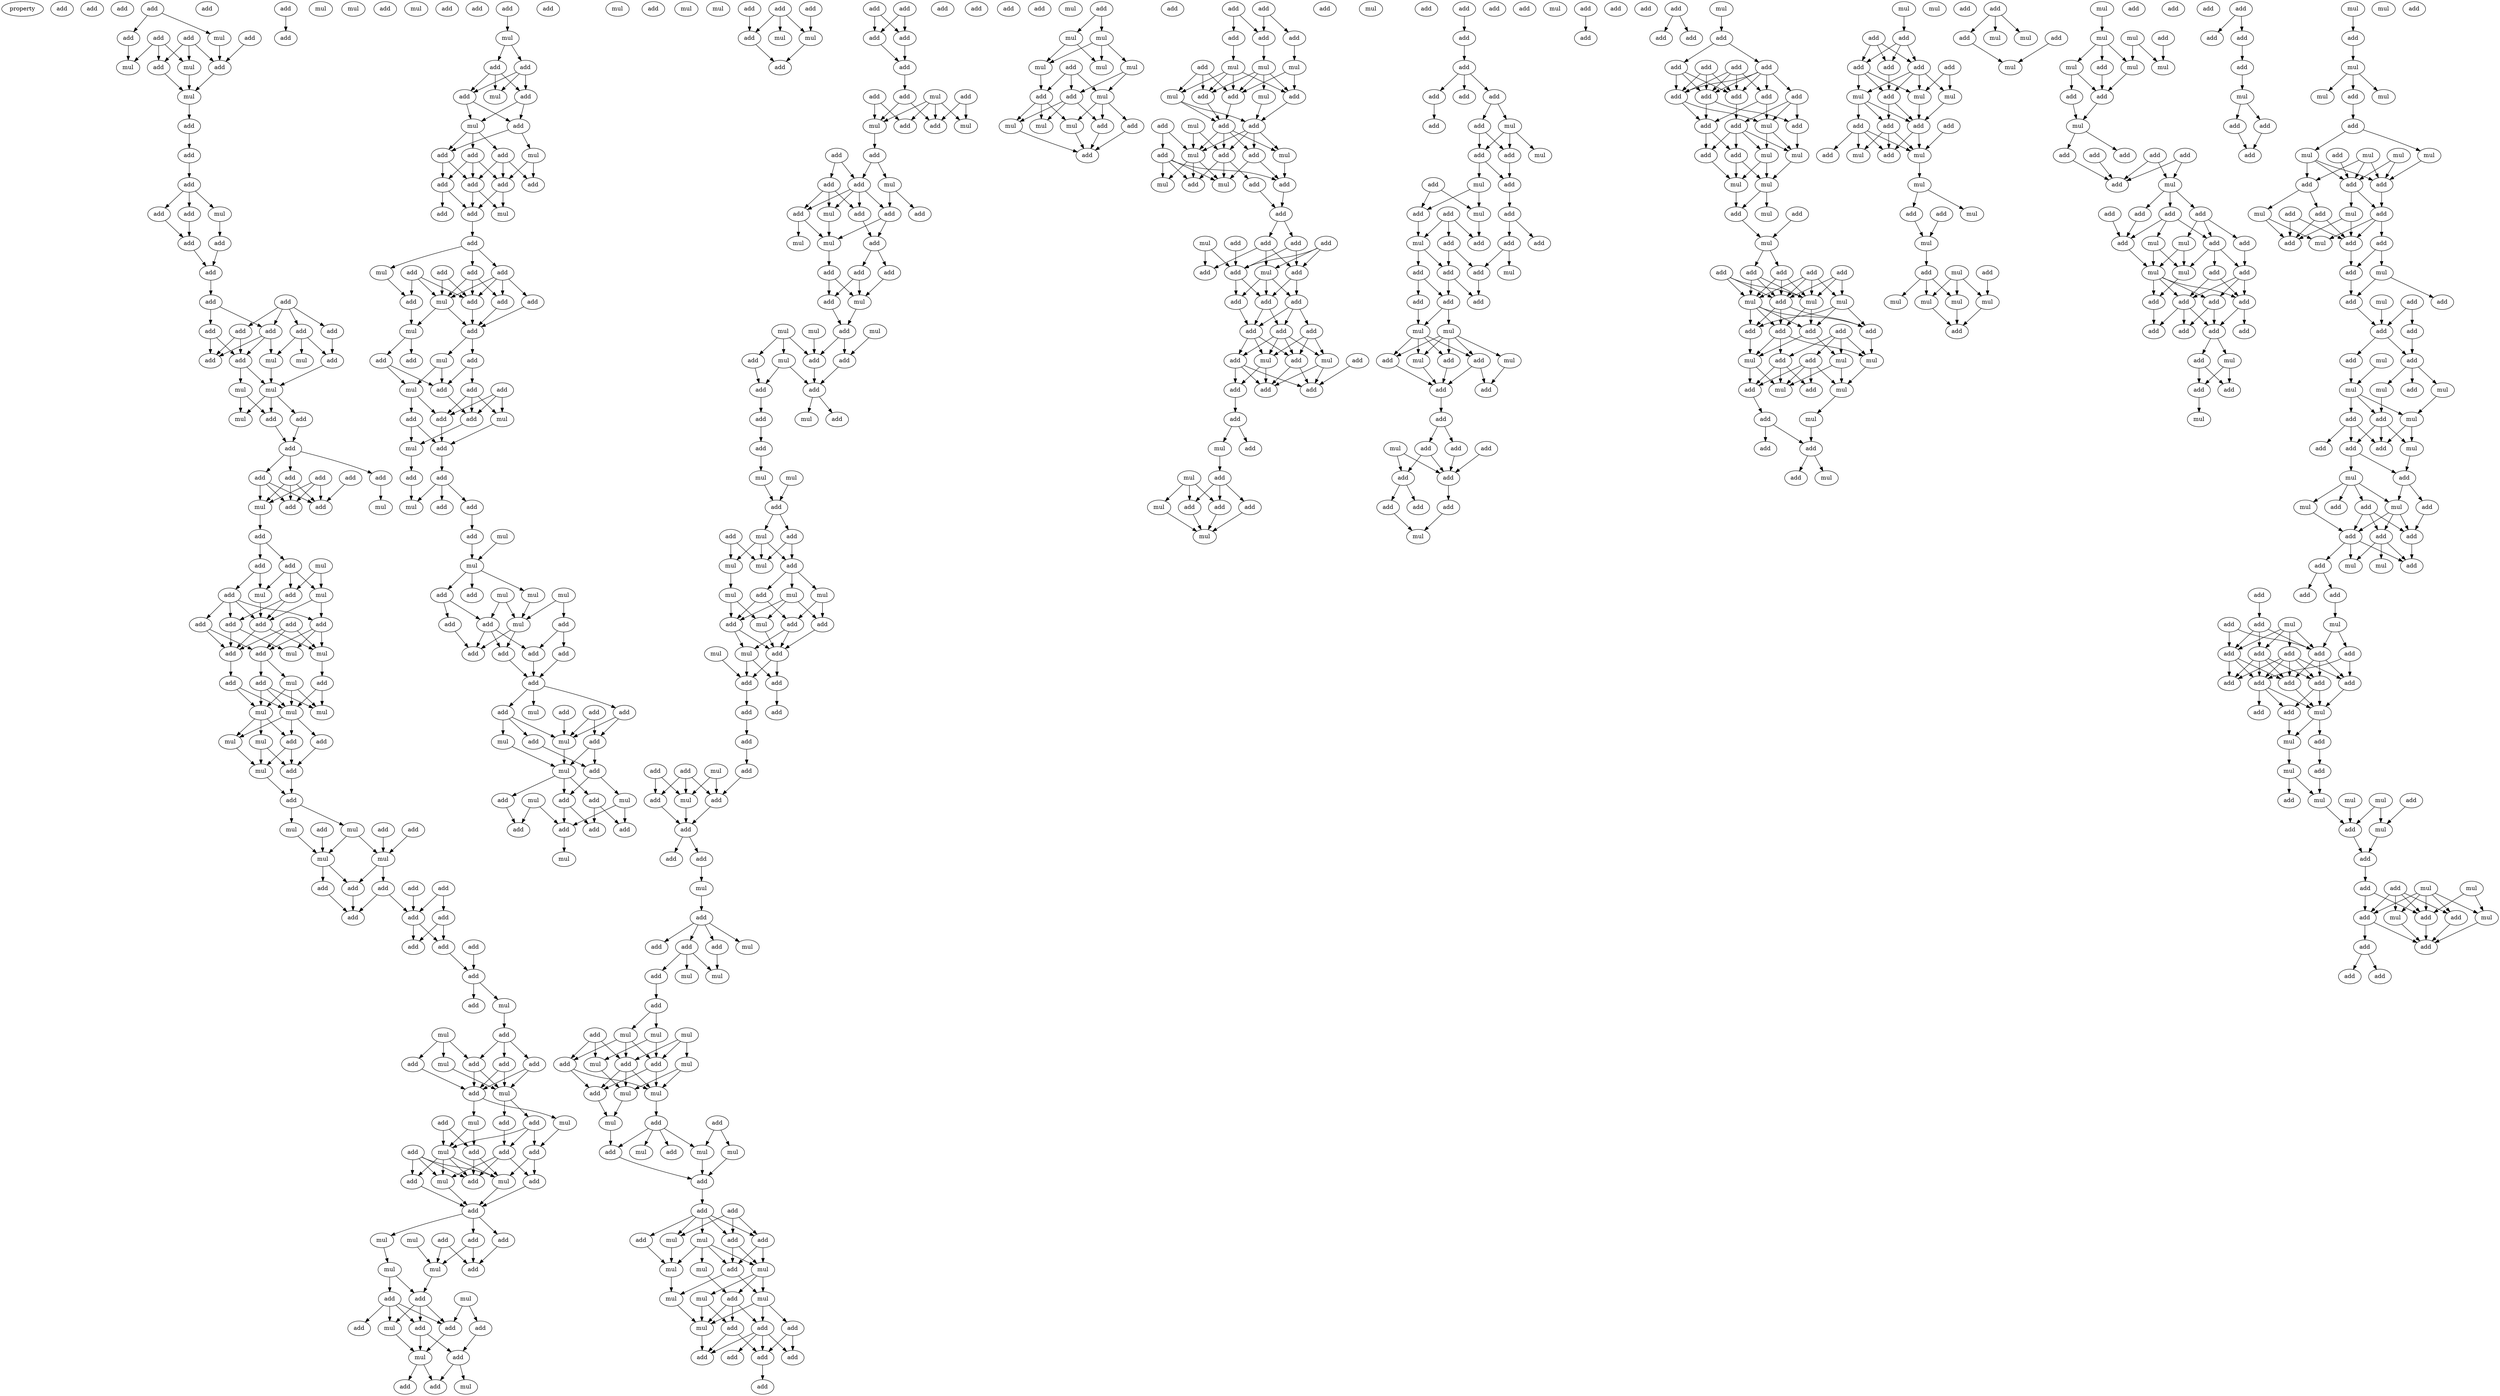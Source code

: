 digraph {
    node [fontcolor=black]
    property [mul=2,lf=1.1]
    0 [ label = add ];
    1 [ label = add ];
    2 [ label = add ];
    3 [ label = add ];
    4 [ label = add ];
    5 [ label = add ];
    6 [ label = mul ];
    7 [ label = add ];
    8 [ label = add ];
    9 [ label = add ];
    10 [ label = add ];
    11 [ label = add ];
    12 [ label = mul ];
    13 [ label = mul ];
    14 [ label = mul ];
    15 [ label = add ];
    16 [ label = add ];
    17 [ label = add ];
    18 [ label = add ];
    19 [ label = add ];
    20 [ label = add ];
    21 [ label = mul ];
    22 [ label = mul ];
    23 [ label = add ];
    24 [ label = add ];
    25 [ label = add ];
    26 [ label = add ];
    27 [ label = add ];
    28 [ label = add ];
    29 [ label = add ];
    30 [ label = add ];
    31 [ label = add ];
    32 [ label = add ];
    33 [ label = add ];
    34 [ label = mul ];
    35 [ label = add ];
    36 [ label = add ];
    37 [ label = add ];
    38 [ label = mul ];
    39 [ label = mul ];
    40 [ label = mul ];
    41 [ label = mul ];
    42 [ label = add ];
    43 [ label = add ];
    44 [ label = mul ];
    45 [ label = add ];
    46 [ label = add ];
    47 [ label = add ];
    48 [ label = add ];
    49 [ label = add ];
    50 [ label = add ];
    51 [ label = add ];
    52 [ label = mul ];
    53 [ label = add ];
    54 [ label = mul ];
    55 [ label = add ];
    56 [ label = add ];
    57 [ label = add ];
    58 [ label = mul ];
    59 [ label = add ];
    60 [ label = mul ];
    61 [ label = add ];
    62 [ label = add ];
    63 [ label = mul ];
    64 [ label = add ];
    65 [ label = add ];
    66 [ label = add ];
    67 [ label = add ];
    68 [ label = add ];
    69 [ label = add ];
    70 [ label = add ];
    71 [ label = mul ];
    72 [ label = mul ];
    73 [ label = add ];
    74 [ label = mul ];
    75 [ label = add ];
    76 [ label = add ];
    77 [ label = mul ];
    78 [ label = mul ];
    79 [ label = mul ];
    80 [ label = add ];
    81 [ label = mul ];
    82 [ label = mul ];
    83 [ label = add ];
    84 [ label = mul ];
    85 [ label = add ];
    86 [ label = mul ];
    87 [ label = add ];
    88 [ label = add ];
    89 [ label = add ];
    90 [ label = add ];
    91 [ label = mul ];
    92 [ label = mul ];
    93 [ label = mul ];
    94 [ label = mul ];
    95 [ label = add ];
    96 [ label = add ];
    97 [ label = add ];
    98 [ label = add ];
    99 [ label = add ];
    100 [ label = add ];
    101 [ label = add ];
    102 [ label = add ];
    103 [ label = add ];
    104 [ label = add ];
    105 [ label = add ];
    106 [ label = add ];
    107 [ label = add ];
    108 [ label = mul ];
    109 [ label = add ];
    110 [ label = add ];
    111 [ label = add ];
    112 [ label = mul ];
    113 [ label = add ];
    114 [ label = add ];
    115 [ label = add ];
    116 [ label = add ];
    117 [ label = mul ];
    118 [ label = mul ];
    119 [ label = add ];
    120 [ label = add ];
    121 [ label = mul ];
    122 [ label = add ];
    123 [ label = mul ];
    124 [ label = add ];
    125 [ label = add ];
    126 [ label = mul ];
    127 [ label = add ];
    128 [ label = add ];
    129 [ label = add ];
    130 [ label = mul ];
    131 [ label = add ];
    132 [ label = mul ];
    133 [ label = add ];
    134 [ label = add ];
    135 [ label = add ];
    136 [ label = add ];
    137 [ label = mul ];
    138 [ label = add ];
    139 [ label = add ];
    140 [ label = mul ];
    141 [ label = mul ];
    142 [ label = mul ];
    143 [ label = add ];
    144 [ label = mul ];
    145 [ label = add ];
    146 [ label = add ];
    147 [ label = add ];
    148 [ label = add ];
    149 [ label = add ];
    150 [ label = mul ];
    151 [ label = add ];
    152 [ label = mul ];
    153 [ label = add ];
    154 [ label = mul ];
    155 [ label = add ];
    156 [ label = add ];
    157 [ label = add ];
    158 [ label = mul ];
    159 [ label = add ];
    160 [ label = add ];
    161 [ label = mul ];
    162 [ label = add ];
    163 [ label = add ];
    164 [ label = add ];
    165 [ label = mul ];
    166 [ label = mul ];
    167 [ label = add ];
    168 [ label = add ];
    169 [ label = mul ];
    170 [ label = add ];
    171 [ label = add ];
    172 [ label = add ];
    173 [ label = add ];
    174 [ label = add ];
    175 [ label = add ];
    176 [ label = add ];
    177 [ label = add ];
    178 [ label = mul ];
    179 [ label = add ];
    180 [ label = add ];
    181 [ label = add ];
    182 [ label = add ];
    183 [ label = add ];
    184 [ label = mul ];
    185 [ label = add ];
    186 [ label = add ];
    187 [ label = add ];
    188 [ label = add ];
    189 [ label = mul ];
    190 [ label = mul ];
    191 [ label = add ];
    192 [ label = mul ];
    193 [ label = add ];
    194 [ label = add ];
    195 [ label = add ];
    196 [ label = add ];
    197 [ label = mul ];
    198 [ label = add ];
    199 [ label = add ];
    200 [ label = add ];
    201 [ label = add ];
    202 [ label = mul ];
    203 [ label = add ];
    204 [ label = add ];
    205 [ label = mul ];
    206 [ label = mul ];
    207 [ label = add ];
    208 [ label = add ];
    209 [ label = add ];
    210 [ label = mul ];
    211 [ label = add ];
    212 [ label = mul ];
    213 [ label = add ];
    214 [ label = mul ];
    215 [ label = add ];
    216 [ label = mul ];
    217 [ label = add ];
    218 [ label = mul ];
    219 [ label = mul ];
    220 [ label = add ];
    221 [ label = mul ];
    222 [ label = mul ];
    223 [ label = add ];
    224 [ label = add ];
    225 [ label = add ];
    226 [ label = add ];
    227 [ label = add ];
    228 [ label = add ];
    229 [ label = add ];
    230 [ label = add ];
    231 [ label = mul ];
    232 [ label = add ];
    233 [ label = add ];
    234 [ label = add ];
    235 [ label = add ];
    236 [ label = mul ];
    237 [ label = add ];
    238 [ label = add ];
    239 [ label = mul ];
    240 [ label = mul ];
    241 [ label = add ];
    242 [ label = mul ];
    243 [ label = mul ];
    244 [ label = add ];
    245 [ label = add ];
    246 [ label = add ];
    247 [ label = add ];
    248 [ label = add ];
    249 [ label = add ];
    250 [ label = add ];
    251 [ label = mul ];
    252 [ label = add ];
    253 [ label = add ];
    254 [ label = add ];
    255 [ label = mul ];
    256 [ label = add ];
    257 [ label = mul ];
    258 [ label = add ];
    259 [ label = add ];
    260 [ label = add ];
    261 [ label = add ];
    262 [ label = add ];
    263 [ label = add ];
    264 [ label = add ];
    265 [ label = mul ];
    266 [ label = add ];
    267 [ label = add ];
    268 [ label = mul ];
    269 [ label = mul ];
    270 [ label = add ];
    271 [ label = add ];
    272 [ label = add ];
    273 [ label = add ];
    274 [ label = add ];
    275 [ label = mul ];
    276 [ label = add ];
    277 [ label = add ];
    278 [ label = add ];
    279 [ label = add ];
    280 [ label = add ];
    281 [ label = mul ];
    282 [ label = add ];
    283 [ label = mul ];
    284 [ label = add ];
    285 [ label = mul ];
    286 [ label = add ];
    287 [ label = add ];
    288 [ label = add ];
    289 [ label = add ];
    290 [ label = mul ];
    291 [ label = mul ];
    292 [ label = mul ];
    293 [ label = mul ];
    294 [ label = add ];
    295 [ label = mul ];
    296 [ label = add ];
    297 [ label = add ];
    298 [ label = add ];
    299 [ label = add ];
    300 [ label = add ];
    301 [ label = mul ];
    302 [ label = add ];
    303 [ label = add ];
    304 [ label = add ];
    305 [ label = mul ];
    306 [ label = mul ];
    307 [ label = add ];
    308 [ label = add ];
    309 [ label = mul ];
    310 [ label = add ];
    311 [ label = add ];
    312 [ label = mul ];
    313 [ label = mul ];
    314 [ label = add ];
    315 [ label = mul ];
    316 [ label = mul ];
    317 [ label = mul ];
    318 [ label = add ];
    319 [ label = add ];
    320 [ label = mul ];
    321 [ label = add ];
    322 [ label = mul ];
    323 [ label = mul ];
    324 [ label = add ];
    325 [ label = add ];
    326 [ label = add ];
    327 [ label = add ];
    328 [ label = add ];
    329 [ label = add ];
    330 [ label = add ];
    331 [ label = add ];
    332 [ label = add ];
    333 [ label = add ];
    334 [ label = mul ];
    335 [ label = mul ];
    336 [ label = add ];
    337 [ label = add ];
    338 [ label = add ];
    339 [ label = add ];
    340 [ label = add ];
    341 [ label = add ];
    342 [ label = add ];
    343 [ label = mul ];
    344 [ label = add ];
    345 [ label = add ];
    346 [ label = add ];
    347 [ label = add ];
    348 [ label = mul ];
    349 [ label = mul ];
    350 [ label = add ];
    351 [ label = mul ];
    352 [ label = mul ];
    353 [ label = add ];
    354 [ label = add ];
    355 [ label = mul ];
    356 [ label = mul ];
    357 [ label = mul ];
    358 [ label = mul ];
    359 [ label = add ];
    360 [ label = add ];
    361 [ label = mul ];
    362 [ label = add ];
    363 [ label = add ];
    364 [ label = mul ];
    365 [ label = mul ];
    366 [ label = add ];
    367 [ label = add ];
    368 [ label = mul ];
    369 [ label = mul ];
    370 [ label = add ];
    371 [ label = add ];
    372 [ label = mul ];
    373 [ label = mul ];
    374 [ label = add ];
    375 [ label = add ];
    376 [ label = add ];
    377 [ label = add ];
    378 [ label = add ];
    379 [ label = mul ];
    380 [ label = add ];
    381 [ label = mul ];
    382 [ label = mul ];
    383 [ label = mul ];
    384 [ label = add ];
    385 [ label = mul ];
    386 [ label = add ];
    387 [ label = mul ];
    388 [ label = mul ];
    389 [ label = mul ];
    390 [ label = add ];
    391 [ label = add ];
    392 [ label = add ];
    393 [ label = mul ];
    394 [ label = add ];
    395 [ label = add ];
    396 [ label = add ];
    397 [ label = add ];
    398 [ label = add ];
    399 [ label = add ];
    400 [ label = mul ];
    401 [ label = mul ];
    402 [ label = add ];
    403 [ label = add ];
    404 [ label = mul ];
    405 [ label = mul ];
    406 [ label = mul ];
    407 [ label = add ];
    408 [ label = mul ];
    409 [ label = add ];
    410 [ label = mul ];
    411 [ label = add ];
    412 [ label = mul ];
    413 [ label = add ];
    414 [ label = mul ];
    415 [ label = add ];
    416 [ label = add ];
    417 [ label = add ];
    418 [ label = add ];
    419 [ label = add ];
    420 [ label = add ];
    421 [ label = mul ];
    422 [ label = add ];
    423 [ label = mul ];
    424 [ label = mul ];
    425 [ label = add ];
    426 [ label = add ];
    427 [ label = add ];
    428 [ label = mul ];
    429 [ label = mul ];
    430 [ label = add ];
    431 [ label = mul ];
    432 [ label = add ];
    433 [ label = add ];
    434 [ label = mul ];
    435 [ label = add ];
    436 [ label = add ];
    437 [ label = add ];
    438 [ label = mul ];
    439 [ label = mul ];
    440 [ label = add ];
    441 [ label = add ];
    442 [ label = mul ];
    443 [ label = add ];
    444 [ label = add ];
    445 [ label = add ];
    446 [ label = add ];
    447 [ label = mul ];
    448 [ label = add ];
    449 [ label = add ];
    450 [ label = add ];
    451 [ label = mul ];
    452 [ label = add ];
    453 [ label = add ];
    454 [ label = add ];
    455 [ label = add ];
    456 [ label = add ];
    457 [ label = add ];
    458 [ label = add ];
    459 [ label = add ];
    460 [ label = add ];
    461 [ label = add ];
    462 [ label = mul ];
    463 [ label = add ];
    464 [ label = add ];
    465 [ label = mul ];
    466 [ label = add ];
    467 [ label = add ];
    468 [ label = add ];
    469 [ label = add ];
    470 [ label = mul ];
    471 [ label = add ];
    472 [ label = add ];
    473 [ label = mul ];
    474 [ label = mul ];
    475 [ label = mul ];
    476 [ label = add ];
    477 [ label = add ];
    478 [ label = add ];
    479 [ label = add ];
    480 [ label = mul ];
    481 [ label = add ];
    482 [ label = add ];
    483 [ label = add ];
    484 [ label = add ];
    485 [ label = mul ];
    486 [ label = add ];
    487 [ label = add ];
    488 [ label = add ];
    489 [ label = add ];
    490 [ label = add ];
    491 [ label = add ];
    492 [ label = mul ];
    493 [ label = add ];
    494 [ label = add ];
    495 [ label = mul ];
    496 [ label = add ];
    497 [ label = add ];
    498 [ label = add ];
    499 [ label = add ];
    500 [ label = mul ];
    501 [ label = mul ];
    502 [ label = add ];
    503 [ label = add ];
    504 [ label = add ];
    505 [ label = add ];
    506 [ label = add ];
    507 [ label = add ];
    508 [ label = add ];
    509 [ label = mul ];
    510 [ label = add ];
    511 [ label = add ];
    512 [ label = mul ];
    513 [ label = add ];
    514 [ label = add ];
    515 [ label = add ];
    516 [ label = add ];
    517 [ label = mul ];
    518 [ label = mul ];
    519 [ label = mul ];
    520 [ label = add ];
    521 [ label = mul ];
    522 [ label = add ];
    523 [ label = add ];
    524 [ label = add ];
    525 [ label = add ];
    526 [ label = add ];
    527 [ label = mul ];
    528 [ label = add ];
    529 [ label = add ];
    530 [ label = add ];
    531 [ label = add ];
    532 [ label = add ];
    533 [ label = add ];
    534 [ label = add ];
    535 [ label = add ];
    536 [ label = add ];
    537 [ label = add ];
    538 [ label = mul ];
    539 [ label = add ];
    540 [ label = mul ];
    541 [ label = add ];
    542 [ label = add ];
    543 [ label = add ];
    544 [ label = add ];
    545 [ label = add ];
    546 [ label = add ];
    547 [ label = add ];
    548 [ label = add ];
    549 [ label = add ];
    550 [ label = add ];
    551 [ label = add ];
    552 [ label = add ];
    553 [ label = add ];
    554 [ label = add ];
    555 [ label = add ];
    556 [ label = mul ];
    557 [ label = add ];
    558 [ label = mul ];
    559 [ label = add ];
    560 [ label = mul ];
    561 [ label = mul ];
    562 [ label = mul ];
    563 [ label = mul ];
    564 [ label = add ];
    565 [ label = add ];
    566 [ label = mul ];
    567 [ label = add ];
    568 [ label = add ];
    569 [ label = add ];
    570 [ label = add ];
    571 [ label = add ];
    572 [ label = mul ];
    573 [ label = add ];
    574 [ label = mul ];
    575 [ label = mul ];
    576 [ label = add ];
    577 [ label = add ];
    578 [ label = add ];
    579 [ label = add ];
    580 [ label = add ];
    581 [ label = mul ];
    582 [ label = mul ];
    583 [ label = add ];
    584 [ label = add ];
    585 [ label = mul ];
    586 [ label = add ];
    587 [ label = mul ];
    588 [ label = mul ];
    589 [ label = add ];
    590 [ label = mul ];
    591 [ label = add ];
    592 [ label = add ];
    593 [ label = add ];
    594 [ label = mul ];
    595 [ label = mul ];
    596 [ label = add ];
    597 [ label = mul ];
    598 [ label = add ];
    599 [ label = add ];
    600 [ label = add ];
    601 [ label = add ];
    602 [ label = add ];
    603 [ label = add ];
    604 [ label = mul ];
    605 [ label = mul ];
    606 [ label = add ];
    607 [ label = mul ];
    608 [ label = add ];
    609 [ label = add ];
    610 [ label = add ];
    611 [ label = add ];
    612 [ label = add ];
    613 [ label = mul ];
    614 [ label = add ];
    615 [ label = mul ];
    616 [ label = mul ];
    617 [ label = add ];
    618 [ label = add ];
    619 [ label = add ];
    620 [ label = mul ];
    621 [ label = mul ];
    622 [ label = mul ];
    623 [ label = add ];
    624 [ label = add ];
    625 [ label = mul ];
    626 [ label = mul ];
    627 [ label = mul ];
    628 [ label = mul ];
    629 [ label = add ];
    630 [ label = add ];
    631 [ label = add ];
    632 [ label = add ];
    633 [ label = mul ];
    634 [ label = mul ];
    635 [ label = mul ];
    636 [ label = mul ];
    637 [ label = add ];
    638 [ label = add ];
    639 [ label = mul ];
    640 [ label = mul ];
    641 [ label = add ];
    642 [ label = mul ];
    643 [ label = add ];
    644 [ label = mul ];
    645 [ label = mul ];
    646 [ label = add ];
    647 [ label = add ];
    648 [ label = mul ];
    649 [ label = add ];
    650 [ label = add ];
    651 [ label = add ];
    652 [ label = add ];
    653 [ label = add ];
    654 [ label = add ];
    655 [ label = mul ];
    656 [ label = add ];
    657 [ label = add ];
    658 [ label = add ];
    659 [ label = add ];
    660 [ label = mul ];
    661 [ label = add ];
    662 [ label = mul ];
    663 [ label = add ];
    664 [ label = add ];
    665 [ label = add ];
    666 [ label = mul ];
    667 [ label = mul ];
    668 [ label = add ];
    669 [ label = add ];
    670 [ label = add ];
    671 [ label = add ];
    672 [ label = add ];
    673 [ label = add ];
    674 [ label = add ];
    675 [ label = add ];
    676 [ label = add ];
    677 [ label = add ];
    678 [ label = add ];
    679 [ label = mul ];
    680 [ label = add ];
    681 [ label = add ];
    682 [ label = add ];
    683 [ label = add ];
    684 [ label = add ];
    685 [ label = mul ];
    686 [ label = add ];
    687 [ label = mul ];
    688 [ label = mul ];
    689 [ label = add ];
    690 [ label = add ];
    691 [ label = add ];
    692 [ label = add ];
    693 [ label = mul ];
    694 [ label = mul ];
    695 [ label = add ];
    696 [ label = mul ];
    697 [ label = add ];
    698 [ label = add ];
    699 [ label = mul ];
    700 [ label = mul ];
    701 [ label = mul ];
    702 [ label = mul ];
    703 [ label = add ];
    704 [ label = add ];
    705 [ label = add ];
    706 [ label = add ];
    707 [ label = mul ];
    708 [ label = add ];
    709 [ label = mul ];
    710 [ label = add ];
    711 [ label = add ];
    712 [ label = mul ];
    713 [ label = add ];
    714 [ label = add ];
    715 [ label = mul ];
    716 [ label = add ];
    717 [ label = add ];
    718 [ label = add ];
    719 [ label = mul ];
    720 [ label = mul ];
    721 [ label = add ];
    722 [ label = add ];
    723 [ label = add ];
    724 [ label = mul ];
    725 [ label = add ];
    726 [ label = add ];
    727 [ label = mul ];
    728 [ label = add ];
    729 [ label = mul ];
    730 [ label = mul ];
    731 [ label = mul ];
    732 [ label = add ];
    733 [ label = add ];
    734 [ label = add ];
    735 [ label = add ];
    736 [ label = add ];
    737 [ label = mul ];
    738 [ label = mul ];
    739 [ label = add ];
    740 [ label = mul ];
    741 [ label = add ];
    742 [ label = mul ];
    743 [ label = add ];
    744 [ label = add ];
    745 [ label = add ];
    746 [ label = add ];
    747 [ label = add ];
    748 [ label = mul ];
    749 [ label = add ];
    750 [ label = add ];
    751 [ label = mul ];
    752 [ label = add ];
    753 [ label = add ];
    754 [ label = add ];
    755 [ label = add ];
    756 [ label = add ];
    757 [ label = mul ];
    758 [ label = mul ];
    759 [ label = add ];
    760 [ label = add ];
    761 [ label = add ];
    762 [ label = add ];
    763 [ label = add ];
    764 [ label = add ];
    765 [ label = add ];
    766 [ label = add ];
    767 [ label = add ];
    768 [ label = add ];
    769 [ label = add ];
    770 [ label = add ];
    771 [ label = mul ];
    772 [ label = mul ];
    773 [ label = add ];
    774 [ label = mul ];
    775 [ label = add ];
    776 [ label = mul ];
    777 [ label = add ];
    778 [ label = mul ];
    779 [ label = add ];
    780 [ label = mul ];
    781 [ label = add ];
    782 [ label = mul ];
    783 [ label = add ];
    784 [ label = add ];
    785 [ label = mul ];
    786 [ label = add ];
    787 [ label = mul ];
    788 [ label = add ];
    789 [ label = add ];
    790 [ label = add ];
    791 [ label = mul ];
    792 [ label = mul ];
    793 [ label = add ];
    794 [ label = add ];
    795 [ label = add ];
    796 [ label = add ];
    797 [ label = add ];
    3 -> 4 [ name = 0 ];
    3 -> 6 [ name = 1 ];
    4 -> 13 [ name = 2 ];
    5 -> 9 [ name = 3 ];
    6 -> 9 [ name = 4 ];
    7 -> 11 [ name = 5 ];
    7 -> 12 [ name = 6 ];
    7 -> 13 [ name = 7 ];
    8 -> 9 [ name = 8 ];
    8 -> 11 [ name = 9 ];
    8 -> 12 [ name = 10 ];
    9 -> 14 [ name = 11 ];
    11 -> 14 [ name = 12 ];
    12 -> 14 [ name = 13 ];
    14 -> 16 [ name = 14 ];
    15 -> 18 [ name = 15 ];
    16 -> 17 [ name = 16 ];
    17 -> 19 [ name = 17 ];
    19 -> 20 [ name = 18 ];
    19 -> 22 [ name = 19 ];
    19 -> 23 [ name = 20 ];
    20 -> 25 [ name = 21 ];
    22 -> 24 [ name = 22 ];
    23 -> 25 [ name = 23 ];
    24 -> 26 [ name = 24 ];
    25 -> 26 [ name = 25 ];
    26 -> 27 [ name = 26 ];
    27 -> 29 [ name = 27 ];
    27 -> 33 [ name = 28 ];
    28 -> 29 [ name = 29 ];
    28 -> 30 [ name = 30 ];
    28 -> 31 [ name = 31 ];
    28 -> 32 [ name = 32 ];
    29 -> 36 [ name = 33 ];
    29 -> 37 [ name = 34 ];
    29 -> 38 [ name = 35 ];
    30 -> 34 [ name = 36 ];
    30 -> 35 [ name = 37 ];
    30 -> 38 [ name = 38 ];
    31 -> 35 [ name = 39 ];
    32 -> 36 [ name = 40 ];
    32 -> 37 [ name = 41 ];
    33 -> 36 [ name = 42 ];
    33 -> 37 [ name = 43 ];
    35 -> 39 [ name = 44 ];
    37 -> 39 [ name = 45 ];
    37 -> 40 [ name = 46 ];
    38 -> 39 [ name = 47 ];
    39 -> 41 [ name = 48 ];
    39 -> 42 [ name = 49 ];
    39 -> 43 [ name = 50 ];
    40 -> 41 [ name = 51 ];
    40 -> 43 [ name = 52 ];
    42 -> 46 [ name = 53 ];
    43 -> 46 [ name = 54 ];
    46 -> 47 [ name = 55 ];
    46 -> 48 [ name = 56 ];
    46 -> 50 [ name = 57 ];
    47 -> 53 [ name = 58 ];
    47 -> 54 [ name = 59 ];
    47 -> 55 [ name = 60 ];
    48 -> 53 [ name = 61 ];
    48 -> 54 [ name = 62 ];
    48 -> 55 [ name = 63 ];
    49 -> 55 [ name = 64 ];
    50 -> 52 [ name = 65 ];
    51 -> 53 [ name = 66 ];
    51 -> 54 [ name = 67 ];
    51 -> 55 [ name = 68 ];
    54 -> 56 [ name = 69 ];
    56 -> 57 [ name = 70 ];
    56 -> 59 [ name = 71 ];
    57 -> 60 [ name = 72 ];
    57 -> 61 [ name = 73 ];
    57 -> 63 [ name = 74 ];
    58 -> 60 [ name = 75 ];
    58 -> 61 [ name = 76 ];
    59 -> 62 [ name = 77 ];
    59 -> 63 [ name = 78 ];
    60 -> 64 [ name = 79 ];
    60 -> 67 [ name = 80 ];
    61 -> 67 [ name = 81 ];
    61 -> 68 [ name = 82 ];
    62 -> 64 [ name = 83 ];
    62 -> 66 [ name = 84 ];
    62 -> 67 [ name = 85 ];
    62 -> 68 [ name = 86 ];
    63 -> 67 [ name = 87 ];
    64 -> 70 [ name = 88 ];
    64 -> 71 [ name = 89 ];
    64 -> 72 [ name = 90 ];
    65 -> 69 [ name = 91 ];
    65 -> 70 [ name = 92 ];
    65 -> 71 [ name = 93 ];
    66 -> 69 [ name = 94 ];
    66 -> 70 [ name = 95 ];
    67 -> 69 [ name = 96 ];
    67 -> 71 [ name = 97 ];
    68 -> 69 [ name = 98 ];
    68 -> 72 [ name = 99 ];
    69 -> 75 [ name = 100 ];
    70 -> 73 [ name = 101 ];
    70 -> 74 [ name = 102 ];
    71 -> 76 [ name = 103 ];
    73 -> 77 [ name = 104 ];
    73 -> 78 [ name = 105 ];
    73 -> 79 [ name = 106 ];
    74 -> 77 [ name = 107 ];
    74 -> 78 [ name = 108 ];
    74 -> 79 [ name = 109 ];
    75 -> 78 [ name = 110 ];
    75 -> 79 [ name = 111 ];
    76 -> 77 [ name = 112 ];
    76 -> 78 [ name = 113 ];
    78 -> 80 [ name = 114 ];
    78 -> 81 [ name = 115 ];
    78 -> 83 [ name = 116 ];
    79 -> 81 [ name = 117 ];
    79 -> 82 [ name = 118 ];
    79 -> 83 [ name = 119 ];
    80 -> 85 [ name = 120 ];
    81 -> 84 [ name = 121 ];
    82 -> 84 [ name = 122 ];
    82 -> 85 [ name = 123 ];
    83 -> 84 [ name = 124 ];
    83 -> 85 [ name = 125 ];
    84 -> 87 [ name = 126 ];
    85 -> 87 [ name = 127 ];
    87 -> 91 [ name = 128 ];
    87 -> 92 [ name = 129 ];
    88 -> 93 [ name = 130 ];
    89 -> 94 [ name = 131 ];
    90 -> 94 [ name = 132 ];
    91 -> 93 [ name = 133 ];
    92 -> 93 [ name = 134 ];
    92 -> 94 [ name = 135 ];
    93 -> 97 [ name = 136 ];
    93 -> 98 [ name = 137 ];
    94 -> 97 [ name = 138 ];
    94 -> 99 [ name = 139 ];
    95 -> 100 [ name = 140 ];
    96 -> 100 [ name = 141 ];
    96 -> 102 [ name = 142 ];
    97 -> 101 [ name = 143 ];
    98 -> 101 [ name = 144 ];
    99 -> 100 [ name = 145 ];
    99 -> 101 [ name = 146 ];
    100 -> 103 [ name = 147 ];
    100 -> 104 [ name = 148 ];
    102 -> 103 [ name = 149 ];
    102 -> 104 [ name = 150 ];
    104 -> 106 [ name = 151 ];
    105 -> 106 [ name = 152 ];
    106 -> 107 [ name = 153 ];
    106 -> 108 [ name = 154 ];
    108 -> 111 [ name = 155 ];
    111 -> 113 [ name = 156 ];
    111 -> 114 [ name = 157 ];
    111 -> 116 [ name = 158 ];
    112 -> 115 [ name = 159 ];
    112 -> 116 [ name = 160 ];
    112 -> 117 [ name = 161 ];
    113 -> 118 [ name = 162 ];
    113 -> 119 [ name = 163 ];
    114 -> 118 [ name = 164 ];
    114 -> 119 [ name = 165 ];
    115 -> 119 [ name = 166 ];
    116 -> 118 [ name = 167 ];
    116 -> 119 [ name = 168 ];
    117 -> 118 [ name = 169 ];
    118 -> 122 [ name = 170 ];
    118 -> 124 [ name = 171 ];
    119 -> 121 [ name = 172 ];
    119 -> 123 [ name = 173 ];
    120 -> 126 [ name = 174 ];
    120 -> 127 [ name = 175 ];
    121 -> 128 [ name = 176 ];
    122 -> 126 [ name = 177 ];
    122 -> 128 [ name = 178 ];
    122 -> 129 [ name = 179 ];
    123 -> 126 [ name = 180 ];
    123 -> 127 [ name = 181 ];
    124 -> 129 [ name = 182 ];
    125 -> 130 [ name = 183 ];
    125 -> 131 [ name = 184 ];
    125 -> 132 [ name = 185 ];
    125 -> 133 [ name = 186 ];
    126 -> 130 [ name = 187 ];
    126 -> 131 [ name = 188 ];
    126 -> 132 [ name = 189 ];
    126 -> 133 [ name = 190 ];
    127 -> 130 [ name = 191 ];
    127 -> 131 [ name = 192 ];
    128 -> 130 [ name = 193 ];
    128 -> 134 [ name = 194 ];
    129 -> 131 [ name = 195 ];
    129 -> 132 [ name = 196 ];
    129 -> 134 [ name = 197 ];
    130 -> 135 [ name = 198 ];
    132 -> 135 [ name = 199 ];
    133 -> 135 [ name = 200 ];
    134 -> 135 [ name = 201 ];
    135 -> 137 [ name = 202 ];
    135 -> 138 [ name = 203 ];
    135 -> 139 [ name = 204 ];
    136 -> 142 [ name = 205 ];
    136 -> 143 [ name = 206 ];
    137 -> 141 [ name = 207 ];
    138 -> 142 [ name = 208 ];
    138 -> 143 [ name = 209 ];
    139 -> 143 [ name = 210 ];
    140 -> 142 [ name = 211 ];
    141 -> 145 [ name = 212 ];
    141 -> 146 [ name = 213 ];
    142 -> 146 [ name = 214 ];
    144 -> 148 [ name = 215 ];
    144 -> 149 [ name = 216 ];
    145 -> 147 [ name = 217 ];
    145 -> 148 [ name = 218 ];
    145 -> 150 [ name = 219 ];
    145 -> 151 [ name = 220 ];
    146 -> 147 [ name = 221 ];
    146 -> 148 [ name = 222 ];
    146 -> 150 [ name = 223 ];
    147 -> 152 [ name = 224 ];
    147 -> 153 [ name = 225 ];
    148 -> 152 [ name = 226 ];
    149 -> 153 [ name = 227 ];
    150 -> 152 [ name = 228 ];
    152 -> 155 [ name = 229 ];
    152 -> 156 [ name = 230 ];
    153 -> 154 [ name = 231 ];
    153 -> 155 [ name = 232 ];
    157 -> 158 [ name = 233 ];
    158 -> 159 [ name = 234 ];
    158 -> 160 [ name = 235 ];
    159 -> 161 [ name = 236 ];
    159 -> 162 [ name = 237 ];
    159 -> 163 [ name = 238 ];
    160 -> 161 [ name = 239 ];
    160 -> 162 [ name = 240 ];
    160 -> 163 [ name = 241 ];
    162 -> 166 [ name = 242 ];
    162 -> 167 [ name = 243 ];
    163 -> 166 [ name = 244 ];
    163 -> 167 [ name = 245 ];
    166 -> 168 [ name = 246 ];
    166 -> 170 [ name = 247 ];
    166 -> 171 [ name = 248 ];
    167 -> 168 [ name = 249 ];
    167 -> 169 [ name = 250 ];
    168 -> 173 [ name = 251 ];
    168 -> 175 [ name = 252 ];
    169 -> 172 [ name = 253 ];
    169 -> 174 [ name = 254 ];
    170 -> 173 [ name = 255 ];
    170 -> 174 [ name = 256 ];
    170 -> 175 [ name = 257 ];
    171 -> 172 [ name = 258 ];
    171 -> 174 [ name = 259 ];
    171 -> 175 [ name = 260 ];
    173 -> 176 [ name = 261 ];
    173 -> 177 [ name = 262 ];
    174 -> 176 [ name = 263 ];
    174 -> 178 [ name = 264 ];
    175 -> 176 [ name = 265 ];
    175 -> 178 [ name = 266 ];
    176 -> 179 [ name = 267 ];
    179 -> 180 [ name = 268 ];
    179 -> 181 [ name = 269 ];
    179 -> 184 [ name = 270 ];
    180 -> 186 [ name = 271 ];
    180 -> 187 [ name = 272 ];
    180 -> 189 [ name = 273 ];
    181 -> 185 [ name = 274 ];
    181 -> 186 [ name = 275 ];
    181 -> 187 [ name = 276 ];
    181 -> 189 [ name = 277 ];
    182 -> 186 [ name = 278 ];
    182 -> 189 [ name = 279 ];
    183 -> 186 [ name = 280 ];
    183 -> 188 [ name = 281 ];
    183 -> 189 [ name = 282 ];
    184 -> 188 [ name = 283 ];
    185 -> 191 [ name = 284 ];
    186 -> 191 [ name = 285 ];
    187 -> 191 [ name = 286 ];
    188 -> 190 [ name = 287 ];
    189 -> 190 [ name = 288 ];
    189 -> 191 [ name = 289 ];
    190 -> 193 [ name = 290 ];
    190 -> 195 [ name = 291 ];
    191 -> 192 [ name = 292 ];
    191 -> 194 [ name = 293 ];
    192 -> 197 [ name = 294 ];
    192 -> 198 [ name = 295 ];
    193 -> 197 [ name = 296 ];
    193 -> 198 [ name = 297 ];
    194 -> 198 [ name = 298 ];
    194 -> 200 [ name = 299 ];
    196 -> 201 [ name = 300 ];
    196 -> 202 [ name = 301 ];
    196 -> 203 [ name = 302 ];
    197 -> 203 [ name = 303 ];
    197 -> 204 [ name = 304 ];
    198 -> 201 [ name = 305 ];
    200 -> 201 [ name = 306 ];
    200 -> 202 [ name = 307 ];
    200 -> 203 [ name = 308 ];
    201 -> 206 [ name = 309 ];
    202 -> 207 [ name = 310 ];
    203 -> 207 [ name = 311 ];
    204 -> 206 [ name = 312 ];
    204 -> 207 [ name = 313 ];
    206 -> 208 [ name = 314 ];
    207 -> 209 [ name = 315 ];
    208 -> 210 [ name = 316 ];
    209 -> 210 [ name = 317 ];
    209 -> 211 [ name = 318 ];
    209 -> 213 [ name = 319 ];
    211 -> 215 [ name = 320 ];
    214 -> 216 [ name = 321 ];
    215 -> 216 [ name = 322 ];
    216 -> 217 [ name = 323 ];
    216 -> 220 [ name = 324 ];
    216 -> 221 [ name = 325 ];
    218 -> 222 [ name = 326 ];
    218 -> 224 [ name = 327 ];
    219 -> 222 [ name = 328 ];
    219 -> 223 [ name = 329 ];
    220 -> 224 [ name = 330 ];
    220 -> 225 [ name = 331 ];
    221 -> 222 [ name = 332 ];
    222 -> 227 [ name = 333 ];
    222 -> 229 [ name = 334 ];
    223 -> 226 [ name = 335 ];
    223 -> 228 [ name = 336 ];
    224 -> 227 [ name = 337 ];
    224 -> 228 [ name = 338 ];
    224 -> 229 [ name = 339 ];
    225 -> 229 [ name = 340 ];
    226 -> 230 [ name = 341 ];
    227 -> 230 [ name = 342 ];
    228 -> 230 [ name = 343 ];
    230 -> 231 [ name = 344 ];
    230 -> 233 [ name = 345 ];
    230 -> 234 [ name = 346 ];
    232 -> 236 [ name = 347 ];
    232 -> 238 [ name = 348 ];
    233 -> 236 [ name = 349 ];
    233 -> 237 [ name = 350 ];
    233 -> 239 [ name = 351 ];
    234 -> 236 [ name = 352 ];
    234 -> 238 [ name = 353 ];
    235 -> 236 [ name = 354 ];
    236 -> 240 [ name = 355 ];
    237 -> 241 [ name = 356 ];
    238 -> 240 [ name = 357 ];
    238 -> 241 [ name = 358 ];
    239 -> 240 [ name = 359 ];
    240 -> 244 [ name = 360 ];
    240 -> 245 [ name = 361 ];
    240 -> 246 [ name = 362 ];
    241 -> 242 [ name = 363 ];
    241 -> 244 [ name = 364 ];
    242 -> 247 [ name = 365 ];
    242 -> 250 [ name = 366 ];
    243 -> 247 [ name = 367 ];
    243 -> 249 [ name = 368 ];
    244 -> 247 [ name = 369 ];
    244 -> 248 [ name = 370 ];
    245 -> 248 [ name = 371 ];
    245 -> 250 [ name = 372 ];
    246 -> 249 [ name = 373 ];
    247 -> 251 [ name = 374 ];
    252 -> 257 [ name = 375 ];
    253 -> 256 [ name = 376 ];
    254 -> 255 [ name = 377 ];
    254 -> 256 [ name = 378 ];
    254 -> 257 [ name = 379 ];
    256 -> 258 [ name = 380 ];
    257 -> 258 [ name = 381 ];
    259 -> 261 [ name = 382 ];
    259 -> 262 [ name = 383 ];
    260 -> 261 [ name = 384 ];
    260 -> 262 [ name = 385 ];
    261 -> 263 [ name = 386 ];
    262 -> 263 [ name = 387 ];
    263 -> 264 [ name = 388 ];
    264 -> 269 [ name = 389 ];
    264 -> 271 [ name = 390 ];
    265 -> 268 [ name = 391 ];
    265 -> 269 [ name = 392 ];
    265 -> 270 [ name = 393 ];
    265 -> 271 [ name = 394 ];
    266 -> 268 [ name = 395 ];
    266 -> 271 [ name = 396 ];
    267 -> 269 [ name = 397 ];
    267 -> 270 [ name = 398 ];
    269 -> 273 [ name = 399 ];
    273 -> 275 [ name = 400 ];
    273 -> 276 [ name = 401 ];
    274 -> 276 [ name = 402 ];
    274 -> 277 [ name = 403 ];
    275 -> 280 [ name = 404 ];
    275 -> 282 [ name = 405 ];
    276 -> 278 [ name = 406 ];
    276 -> 279 [ name = 407 ];
    276 -> 280 [ name = 408 ];
    276 -> 281 [ name = 409 ];
    277 -> 278 [ name = 410 ];
    277 -> 279 [ name = 411 ];
    277 -> 281 [ name = 412 ];
    278 -> 283 [ name = 413 ];
    278 -> 285 [ name = 414 ];
    279 -> 284 [ name = 415 ];
    280 -> 283 [ name = 416 ];
    280 -> 284 [ name = 417 ];
    281 -> 283 [ name = 418 ];
    283 -> 286 [ name = 419 ];
    284 -> 287 [ name = 420 ];
    284 -> 288 [ name = 421 ];
    286 -> 289 [ name = 422 ];
    286 -> 290 [ name = 423 ];
    287 -> 290 [ name = 424 ];
    288 -> 289 [ name = 425 ];
    288 -> 290 [ name = 426 ];
    289 -> 294 [ name = 427 ];
    290 -> 294 [ name = 428 ];
    291 -> 296 [ name = 429 ];
    292 -> 297 [ name = 430 ];
    293 -> 295 [ name = 431 ];
    293 -> 296 [ name = 432 ];
    293 -> 298 [ name = 433 ];
    294 -> 296 [ name = 434 ];
    294 -> 297 [ name = 435 ];
    295 -> 299 [ name = 436 ];
    295 -> 300 [ name = 437 ];
    296 -> 299 [ name = 438 ];
    297 -> 299 [ name = 439 ];
    298 -> 300 [ name = 440 ];
    299 -> 301 [ name = 441 ];
    299 -> 302 [ name = 442 ];
    300 -> 303 [ name = 443 ];
    303 -> 304 [ name = 444 ];
    304 -> 305 [ name = 445 ];
    305 -> 307 [ name = 446 ];
    306 -> 307 [ name = 447 ];
    307 -> 308 [ name = 448 ];
    307 -> 309 [ name = 449 ];
    308 -> 311 [ name = 450 ];
    308 -> 312 [ name = 451 ];
    309 -> 311 [ name = 452 ];
    309 -> 312 [ name = 453 ];
    309 -> 313 [ name = 454 ];
    310 -> 312 [ name = 455 ];
    310 -> 313 [ name = 456 ];
    311 -> 314 [ name = 457 ];
    311 -> 315 [ name = 458 ];
    311 -> 317 [ name = 459 ];
    313 -> 316 [ name = 460 ];
    314 -> 318 [ name = 461 ];
    314 -> 319 [ name = 462 ];
    315 -> 319 [ name = 463 ];
    315 -> 320 [ name = 464 ];
    315 -> 321 [ name = 465 ];
    316 -> 319 [ name = 466 ];
    316 -> 320 [ name = 467 ];
    317 -> 318 [ name = 468 ];
    317 -> 321 [ name = 469 ];
    318 -> 322 [ name = 470 ];
    318 -> 324 [ name = 471 ];
    319 -> 322 [ name = 472 ];
    319 -> 324 [ name = 473 ];
    320 -> 324 [ name = 474 ];
    321 -> 324 [ name = 475 ];
    322 -> 325 [ name = 476 ];
    322 -> 326 [ name = 477 ];
    323 -> 325 [ name = 478 ];
    324 -> 325 [ name = 479 ];
    324 -> 326 [ name = 480 ];
    325 -> 328 [ name = 481 ];
    326 -> 327 [ name = 482 ];
    328 -> 329 [ name = 483 ];
    329 -> 333 [ name = 484 ];
    330 -> 335 [ name = 485 ];
    330 -> 336 [ name = 486 ];
    331 -> 335 [ name = 487 ];
    331 -> 336 [ name = 488 ];
    331 -> 337 [ name = 489 ];
    333 -> 337 [ name = 490 ];
    334 -> 335 [ name = 491 ];
    334 -> 337 [ name = 492 ];
    335 -> 338 [ name = 493 ];
    336 -> 338 [ name = 494 ];
    337 -> 338 [ name = 495 ];
    338 -> 341 [ name = 496 ];
    338 -> 342 [ name = 497 ];
    342 -> 343 [ name = 498 ];
    343 -> 344 [ name = 499 ];
    344 -> 345 [ name = 500 ];
    344 -> 346 [ name = 501 ];
    344 -> 347 [ name = 502 ];
    344 -> 349 [ name = 503 ];
    346 -> 350 [ name = 504 ];
    346 -> 351 [ name = 505 ];
    346 -> 352 [ name = 506 ];
    347 -> 352 [ name = 507 ];
    350 -> 353 [ name = 508 ];
    353 -> 355 [ name = 509 ];
    353 -> 357 [ name = 510 ];
    354 -> 358 [ name = 511 ];
    354 -> 359 [ name = 512 ];
    354 -> 362 [ name = 513 ];
    355 -> 358 [ name = 514 ];
    355 -> 360 [ name = 515 ];
    356 -> 359 [ name = 516 ];
    356 -> 360 [ name = 517 ];
    356 -> 361 [ name = 518 ];
    357 -> 359 [ name = 519 ];
    357 -> 360 [ name = 520 ];
    357 -> 362 [ name = 521 ];
    358 -> 364 [ name = 522 ];
    359 -> 363 [ name = 523 ];
    359 -> 364 [ name = 524 ];
    359 -> 365 [ name = 525 ];
    360 -> 363 [ name = 526 ];
    360 -> 365 [ name = 527 ];
    361 -> 364 [ name = 528 ];
    361 -> 365 [ name = 529 ];
    362 -> 363 [ name = 530 ];
    362 -> 365 [ name = 531 ];
    363 -> 368 [ name = 532 ];
    364 -> 368 [ name = 533 ];
    365 -> 366 [ name = 534 ];
    366 -> 370 [ name = 535 ];
    366 -> 371 [ name = 536 ];
    366 -> 372 [ name = 537 ];
    366 -> 373 [ name = 538 ];
    367 -> 369 [ name = 539 ];
    367 -> 373 [ name = 540 ];
    368 -> 370 [ name = 541 ];
    369 -> 374 [ name = 542 ];
    370 -> 374 [ name = 543 ];
    373 -> 374 [ name = 544 ];
    374 -> 376 [ name = 545 ];
    375 -> 377 [ name = 546 ];
    375 -> 380 [ name = 547 ];
    375 -> 381 [ name = 548 ];
    376 -> 377 [ name = 549 ];
    376 -> 378 [ name = 550 ];
    376 -> 379 [ name = 551 ];
    376 -> 380 [ name = 552 ];
    376 -> 381 [ name = 553 ];
    377 -> 384 [ name = 554 ];
    377 -> 385 [ name = 555 ];
    378 -> 382 [ name = 556 ];
    379 -> 382 [ name = 557 ];
    379 -> 383 [ name = 558 ];
    379 -> 384 [ name = 559 ];
    379 -> 385 [ name = 560 ];
    380 -> 384 [ name = 561 ];
    380 -> 385 [ name = 562 ];
    381 -> 382 [ name = 563 ];
    382 -> 387 [ name = 564 ];
    383 -> 386 [ name = 565 ];
    384 -> 387 [ name = 566 ];
    384 -> 388 [ name = 567 ];
    385 -> 386 [ name = 568 ];
    385 -> 388 [ name = 569 ];
    385 -> 389 [ name = 570 ];
    386 -> 391 [ name = 571 ];
    386 -> 392 [ name = 572 ];
    386 -> 393 [ name = 573 ];
    387 -> 393 [ name = 574 ];
    388 -> 390 [ name = 575 ];
    388 -> 392 [ name = 576 ];
    388 -> 393 [ name = 577 ];
    389 -> 391 [ name = 578 ];
    389 -> 393 [ name = 579 ];
    390 -> 394 [ name = 580 ];
    390 -> 397 [ name = 581 ];
    391 -> 396 [ name = 582 ];
    391 -> 397 [ name = 583 ];
    392 -> 394 [ name = 584 ];
    392 -> 395 [ name = 585 ];
    392 -> 396 [ name = 586 ];
    392 -> 397 [ name = 587 ];
    393 -> 396 [ name = 588 ];
    397 -> 398 [ name = 589 ];
    399 -> 400 [ name = 590 ];
    399 -> 401 [ name = 591 ];
    400 -> 404 [ name = 592 ];
    400 -> 405 [ name = 593 ];
    400 -> 406 [ name = 594 ];
    401 -> 404 [ name = 595 ];
    401 -> 405 [ name = 596 ];
    403 -> 407 [ name = 597 ];
    403 -> 408 [ name = 598 ];
    403 -> 409 [ name = 599 ];
    404 -> 409 [ name = 600 ];
    406 -> 407 [ name = 601 ];
    406 -> 408 [ name = 602 ];
    407 -> 412 [ name = 603 ];
    407 -> 413 [ name = 604 ];
    407 -> 414 [ name = 605 ];
    408 -> 410 [ name = 606 ];
    408 -> 411 [ name = 607 ];
    408 -> 413 [ name = 608 ];
    409 -> 410 [ name = 609 ];
    409 -> 412 [ name = 610 ];
    409 -> 414 [ name = 611 ];
    410 -> 415 [ name = 612 ];
    411 -> 415 [ name = 613 ];
    412 -> 415 [ name = 614 ];
    413 -> 415 [ name = 615 ];
    416 -> 418 [ name = 616 ];
    416 -> 419 [ name = 617 ];
    417 -> 418 [ name = 618 ];
    417 -> 420 [ name = 619 ];
    418 -> 421 [ name = 620 ];
    419 -> 423 [ name = 621 ];
    420 -> 424 [ name = 622 ];
    421 -> 425 [ name = 623 ];
    421 -> 426 [ name = 624 ];
    421 -> 427 [ name = 625 ];
    421 -> 429 [ name = 626 ];
    422 -> 426 [ name = 627 ];
    422 -> 427 [ name = 628 ];
    422 -> 428 [ name = 629 ];
    423 -> 425 [ name = 630 ];
    423 -> 426 [ name = 631 ];
    424 -> 425 [ name = 632 ];
    424 -> 426 [ name = 633 ];
    424 -> 427 [ name = 634 ];
    424 -> 428 [ name = 635 ];
    425 -> 433 [ name = 636 ];
    426 -> 432 [ name = 637 ];
    427 -> 432 [ name = 638 ];
    428 -> 432 [ name = 639 ];
    428 -> 433 [ name = 640 ];
    429 -> 433 [ name = 641 ];
    430 -> 434 [ name = 642 ];
    430 -> 436 [ name = 643 ];
    431 -> 434 [ name = 644 ];
    431 -> 437 [ name = 645 ];
    432 -> 434 [ name = 646 ];
    432 -> 435 [ name = 647 ];
    432 -> 437 [ name = 648 ];
    432 -> 438 [ name = 649 ];
    433 -> 434 [ name = 650 ];
    433 -> 435 [ name = 651 ];
    433 -> 437 [ name = 652 ];
    433 -> 438 [ name = 653 ];
    434 -> 439 [ name = 654 ];
    434 -> 440 [ name = 655 ];
    434 -> 442 [ name = 656 ];
    435 -> 439 [ name = 657 ];
    435 -> 441 [ name = 658 ];
    436 -> 439 [ name = 659 ];
    436 -> 440 [ name = 660 ];
    436 -> 441 [ name = 661 ];
    436 -> 442 [ name = 662 ];
    437 -> 439 [ name = 663 ];
    437 -> 440 [ name = 664 ];
    437 -> 443 [ name = 665 ];
    438 -> 441 [ name = 666 ];
    441 -> 444 [ name = 667 ];
    443 -> 444 [ name = 668 ];
    444 -> 446 [ name = 669 ];
    444 -> 449 [ name = 670 ];
    445 -> 453 [ name = 671 ];
    446 -> 452 [ name = 672 ];
    446 -> 453 [ name = 673 ];
    447 -> 450 [ name = 674 ];
    447 -> 453 [ name = 675 ];
    448 -> 451 [ name = 676 ];
    448 -> 452 [ name = 677 ];
    448 -> 453 [ name = 678 ];
    449 -> 450 [ name = 679 ];
    449 -> 451 [ name = 680 ];
    449 -> 452 [ name = 681 ];
    451 -> 454 [ name = 682 ];
    451 -> 455 [ name = 683 ];
    451 -> 456 [ name = 684 ];
    452 -> 455 [ name = 685 ];
    452 -> 456 [ name = 686 ];
    453 -> 454 [ name = 687 ];
    453 -> 456 [ name = 688 ];
    454 -> 458 [ name = 689 ];
    455 -> 458 [ name = 690 ];
    455 -> 459 [ name = 691 ];
    455 -> 460 [ name = 692 ];
    456 -> 458 [ name = 693 ];
    456 -> 459 [ name = 694 ];
    458 -> 462 [ name = 695 ];
    458 -> 463 [ name = 696 ];
    458 -> 464 [ name = 697 ];
    459 -> 462 [ name = 698 ];
    459 -> 463 [ name = 699 ];
    459 -> 464 [ name = 700 ];
    459 -> 465 [ name = 701 ];
    460 -> 462 [ name = 702 ];
    460 -> 463 [ name = 703 ];
    460 -> 465 [ name = 704 ];
    461 -> 466 [ name = 705 ];
    462 -> 467 [ name = 706 ];
    462 -> 468 [ name = 707 ];
    463 -> 466 [ name = 708 ];
    463 -> 468 [ name = 709 ];
    464 -> 466 [ name = 710 ];
    464 -> 467 [ name = 711 ];
    464 -> 468 [ name = 712 ];
    465 -> 466 [ name = 713 ];
    465 -> 468 [ name = 714 ];
    467 -> 469 [ name = 715 ];
    469 -> 470 [ name = 716 ];
    469 -> 471 [ name = 717 ];
    470 -> 472 [ name = 718 ];
    472 -> 476 [ name = 719 ];
    472 -> 477 [ name = 720 ];
    472 -> 479 [ name = 721 ];
    473 -> 475 [ name = 722 ];
    473 -> 477 [ name = 723 ];
    473 -> 479 [ name = 724 ];
    475 -> 480 [ name = 725 ];
    476 -> 480 [ name = 726 ];
    477 -> 480 [ name = 727 ];
    479 -> 480 [ name = 728 ];
    481 -> 484 [ name = 729 ];
    484 -> 487 [ name = 730 ];
    486 -> 488 [ name = 731 ];
    487 -> 489 [ name = 732 ];
    487 -> 490 [ name = 733 ];
    487 -> 491 [ name = 734 ];
    489 -> 494 [ name = 735 ];
    491 -> 492 [ name = 736 ];
    491 -> 493 [ name = 737 ];
    492 -> 495 [ name = 738 ];
    492 -> 496 [ name = 739 ];
    492 -> 497 [ name = 740 ];
    493 -> 496 [ name = 741 ];
    493 -> 497 [ name = 742 ];
    496 -> 499 [ name = 743 ];
    497 -> 499 [ name = 744 ];
    497 -> 500 [ name = 745 ];
    498 -> 501 [ name = 746 ];
    498 -> 503 [ name = 747 ];
    499 -> 502 [ name = 748 ];
    500 -> 501 [ name = 749 ];
    500 -> 503 [ name = 750 ];
    501 -> 508 [ name = 751 ];
    502 -> 506 [ name = 752 ];
    502 -> 507 [ name = 753 ];
    503 -> 509 [ name = 754 ];
    504 -> 505 [ name = 755 ];
    504 -> 508 [ name = 756 ];
    504 -> 509 [ name = 757 ];
    505 -> 510 [ name = 758 ];
    505 -> 511 [ name = 759 ];
    507 -> 511 [ name = 760 ];
    507 -> 512 [ name = 761 ];
    509 -> 510 [ name = 762 ];
    509 -> 513 [ name = 763 ];
    510 -> 515 [ name = 764 ];
    510 -> 516 [ name = 765 ];
    511 -> 515 [ name = 766 ];
    513 -> 514 [ name = 767 ];
    513 -> 516 [ name = 768 ];
    514 -> 517 [ name = 769 ];
    516 -> 517 [ name = 770 ];
    516 -> 518 [ name = 771 ];
    517 -> 520 [ name = 772 ];
    517 -> 521 [ name = 773 ];
    517 -> 522 [ name = 774 ];
    517 -> 523 [ name = 775 ];
    518 -> 519 [ name = 776 ];
    518 -> 520 [ name = 777 ];
    518 -> 521 [ name = 778 ];
    518 -> 522 [ name = 779 ];
    518 -> 523 [ name = 780 ];
    519 -> 524 [ name = 781 ];
    520 -> 525 [ name = 782 ];
    521 -> 525 [ name = 783 ];
    522 -> 525 [ name = 784 ];
    523 -> 524 [ name = 785 ];
    523 -> 525 [ name = 786 ];
    525 -> 526 [ name = 787 ];
    526 -> 528 [ name = 788 ];
    526 -> 529 [ name = 789 ];
    527 -> 532 [ name = 790 ];
    527 -> 533 [ name = 791 ];
    528 -> 532 [ name = 792 ];
    528 -> 533 [ name = 793 ];
    529 -> 533 [ name = 794 ];
    530 -> 533 [ name = 795 ];
    532 -> 534 [ name = 796 ];
    532 -> 537 [ name = 797 ];
    533 -> 535 [ name = 798 ];
    535 -> 538 [ name = 799 ];
    537 -> 538 [ name = 800 ];
    539 -> 541 [ name = 801 ];
    539 -> 542 [ name = 802 ];
    540 -> 543 [ name = 803 ];
    543 -> 545 [ name = 804 ];
    543 -> 547 [ name = 805 ];
    544 -> 548 [ name = 806 ];
    544 -> 549 [ name = 807 ];
    544 -> 550 [ name = 808 ];
    544 -> 552 [ name = 809 ];
    545 -> 548 [ name = 810 ];
    545 -> 550 [ name = 811 ];
    545 -> 552 [ name = 812 ];
    546 -> 548 [ name = 813 ];
    546 -> 550 [ name = 814 ];
    546 -> 552 [ name = 815 ];
    547 -> 548 [ name = 816 ];
    547 -> 549 [ name = 817 ];
    547 -> 550 [ name = 818 ];
    547 -> 551 [ name = 819 ];
    547 -> 552 [ name = 820 ];
    548 -> 554 [ name = 821 ];
    549 -> 553 [ name = 822 ];
    549 -> 556 [ name = 823 ];
    550 -> 553 [ name = 824 ];
    550 -> 555 [ name = 825 ];
    551 -> 554 [ name = 826 ];
    551 -> 555 [ name = 827 ];
    551 -> 556 [ name = 828 ];
    552 -> 553 [ name = 829 ];
    552 -> 556 [ name = 830 ];
    553 -> 557 [ name = 831 ];
    553 -> 559 [ name = 832 ];
    554 -> 557 [ name = 833 ];
    554 -> 558 [ name = 834 ];
    554 -> 559 [ name = 835 ];
    554 -> 560 [ name = 836 ];
    555 -> 560 [ name = 837 ];
    556 -> 558 [ name = 838 ];
    556 -> 560 [ name = 839 ];
    557 -> 561 [ name = 840 ];
    557 -> 562 [ name = 841 ];
    558 -> 561 [ name = 842 ];
    558 -> 562 [ name = 843 ];
    559 -> 561 [ name = 844 ];
    560 -> 562 [ name = 845 ];
    561 -> 565 [ name = 846 ];
    562 -> 563 [ name = 847 ];
    562 -> 565 [ name = 848 ];
    564 -> 566 [ name = 849 ];
    565 -> 566 [ name = 850 ];
    566 -> 569 [ name = 851 ];
    566 -> 570 [ name = 852 ];
    567 -> 572 [ name = 853 ];
    567 -> 573 [ name = 854 ];
    567 -> 574 [ name = 855 ];
    568 -> 572 [ name = 856 ];
    568 -> 573 [ name = 857 ];
    568 -> 574 [ name = 858 ];
    568 -> 575 [ name = 859 ];
    569 -> 572 [ name = 860 ];
    569 -> 573 [ name = 861 ];
    569 -> 574 [ name = 862 ];
    570 -> 572 [ name = 863 ];
    570 -> 573 [ name = 864 ];
    570 -> 574 [ name = 865 ];
    571 -> 572 [ name = 866 ];
    571 -> 573 [ name = 867 ];
    571 -> 575 [ name = 868 ];
    572 -> 578 [ name = 869 ];
    572 -> 580 [ name = 870 ];
    573 -> 577 [ name = 871 ];
    573 -> 578 [ name = 872 ];
    573 -> 579 [ name = 873 ];
    574 -> 577 [ name = 874 ];
    574 -> 578 [ name = 875 ];
    574 -> 579 [ name = 876 ];
    574 -> 580 [ name = 877 ];
    575 -> 577 [ name = 878 ];
    575 -> 579 [ name = 879 ];
    575 -> 580 [ name = 880 ];
    576 -> 581 [ name = 881 ];
    576 -> 583 [ name = 882 ];
    576 -> 584 [ name = 883 ];
    576 -> 585 [ name = 884 ];
    577 -> 585 [ name = 885 ];
    578 -> 582 [ name = 886 ];
    578 -> 583 [ name = 887 ];
    578 -> 585 [ name = 888 ];
    579 -> 582 [ name = 889 ];
    580 -> 581 [ name = 890 ];
    580 -> 582 [ name = 891 ];
    581 -> 587 [ name = 892 ];
    581 -> 588 [ name = 893 ];
    582 -> 588 [ name = 894 ];
    582 -> 589 [ name = 895 ];
    583 -> 586 [ name = 896 ];
    583 -> 588 [ name = 897 ];
    583 -> 589 [ name = 898 ];
    584 -> 586 [ name = 899 ];
    584 -> 587 [ name = 900 ];
    584 -> 588 [ name = 901 ];
    584 -> 589 [ name = 902 ];
    585 -> 587 [ name = 903 ];
    587 -> 590 [ name = 904 ];
    589 -> 591 [ name = 905 ];
    590 -> 593 [ name = 906 ];
    591 -> 592 [ name = 907 ];
    591 -> 593 [ name = 908 ];
    593 -> 596 [ name = 909 ];
    593 -> 597 [ name = 910 ];
    594 -> 598 [ name = 911 ];
    598 -> 600 [ name = 912 ];
    598 -> 602 [ name = 913 ];
    598 -> 603 [ name = 914 ];
    599 -> 600 [ name = 915 ];
    599 -> 602 [ name = 916 ];
    599 -> 603 [ name = 917 ];
    600 -> 606 [ name = 918 ];
    601 -> 605 [ name = 919 ];
    601 -> 607 [ name = 920 ];
    602 -> 604 [ name = 921 ];
    602 -> 605 [ name = 922 ];
    602 -> 606 [ name = 923 ];
    603 -> 604 [ name = 924 ];
    603 -> 605 [ name = 925 ];
    603 -> 606 [ name = 926 ];
    603 -> 607 [ name = 927 ];
    604 -> 608 [ name = 928 ];
    604 -> 610 [ name = 929 ];
    604 -> 611 [ name = 930 ];
    605 -> 608 [ name = 931 ];
    606 -> 608 [ name = 932 ];
    606 -> 611 [ name = 933 ];
    607 -> 608 [ name = 934 ];
    608 -> 612 [ name = 935 ];
    608 -> 615 [ name = 936 ];
    609 -> 615 [ name = 937 ];
    610 -> 612 [ name = 938 ];
    610 -> 613 [ name = 939 ];
    610 -> 614 [ name = 940 ];
    610 -> 615 [ name = 941 ];
    611 -> 612 [ name = 942 ];
    611 -> 613 [ name = 943 ];
    611 -> 615 [ name = 944 ];
    615 -> 616 [ name = 945 ];
    616 -> 618 [ name = 946 ];
    616 -> 620 [ name = 947 ];
    618 -> 621 [ name = 948 ];
    619 -> 621 [ name = 949 ];
    621 -> 624 [ name = 950 ];
    622 -> 625 [ name = 951 ];
    622 -> 627 [ name = 952 ];
    622 -> 628 [ name = 953 ];
    623 -> 627 [ name = 954 ];
    624 -> 625 [ name = 955 ];
    624 -> 626 [ name = 956 ];
    624 -> 628 [ name = 957 ];
    625 -> 629 [ name = 958 ];
    627 -> 629 [ name = 959 ];
    628 -> 629 [ name = 960 ];
    630 -> 632 [ name = 961 ];
    630 -> 633 [ name = 962 ];
    630 -> 634 [ name = 963 ];
    631 -> 635 [ name = 964 ];
    632 -> 635 [ name = 965 ];
    636 -> 640 [ name = 966 ];
    639 -> 642 [ name = 967 ];
    639 -> 644 [ name = 968 ];
    640 -> 643 [ name = 969 ];
    640 -> 644 [ name = 970 ];
    640 -> 645 [ name = 971 ];
    641 -> 642 [ name = 972 ];
    643 -> 647 [ name = 973 ];
    644 -> 647 [ name = 974 ];
    645 -> 646 [ name = 975 ];
    645 -> 647 [ name = 976 ];
    646 -> 648 [ name = 977 ];
    647 -> 648 [ name = 978 ];
    648 -> 649 [ name = 979 ];
    648 -> 651 [ name = 980 ];
    650 -> 654 [ name = 981 ];
    650 -> 655 [ name = 982 ];
    651 -> 654 [ name = 983 ];
    652 -> 654 [ name = 984 ];
    652 -> 655 [ name = 985 ];
    653 -> 654 [ name = 986 ];
    655 -> 656 [ name = 987 ];
    655 -> 657 [ name = 988 ];
    655 -> 658 [ name = 989 ];
    656 -> 662 [ name = 990 ];
    656 -> 663 [ name = 991 ];
    656 -> 664 [ name = 992 ];
    657 -> 661 [ name = 993 ];
    658 -> 660 [ name = 994 ];
    658 -> 661 [ name = 995 ];
    658 -> 663 [ name = 996 ];
    659 -> 661 [ name = 997 ];
    660 -> 666 [ name = 998 ];
    660 -> 667 [ name = 999 ];
    661 -> 666 [ name = 1000 ];
    662 -> 666 [ name = 1001 ];
    662 -> 667 [ name = 1002 ];
    663 -> 665 [ name = 1003 ];
    663 -> 667 [ name = 1004 ];
    663 -> 668 [ name = 1005 ];
    664 -> 668 [ name = 1006 ];
    665 -> 671 [ name = 1007 ];
    665 -> 673 [ name = 1008 ];
    666 -> 669 [ name = 1009 ];
    666 -> 670 [ name = 1010 ];
    666 -> 671 [ name = 1011 ];
    666 -> 673 [ name = 1012 ];
    667 -> 669 [ name = 1013 ];
    668 -> 670 [ name = 1014 ];
    668 -> 671 [ name = 1015 ];
    668 -> 673 [ name = 1016 ];
    669 -> 677 [ name = 1017 ];
    670 -> 675 [ name = 1018 ];
    670 -> 676 [ name = 1019 ];
    671 -> 675 [ name = 1020 ];
    671 -> 676 [ name = 1021 ];
    671 -> 677 [ name = 1022 ];
    673 -> 674 [ name = 1023 ];
    673 -> 676 [ name = 1024 ];
    676 -> 678 [ name = 1025 ];
    676 -> 679 [ name = 1026 ];
    678 -> 681 [ name = 1027 ];
    678 -> 682 [ name = 1028 ];
    679 -> 681 [ name = 1029 ];
    679 -> 682 [ name = 1030 ];
    680 -> 683 [ name = 1031 ];
    680 -> 684 [ name = 1032 ];
    681 -> 685 [ name = 1033 ];
    684 -> 686 [ name = 1034 ];
    686 -> 688 [ name = 1035 ];
    687 -> 689 [ name = 1036 ];
    688 -> 690 [ name = 1037 ];
    688 -> 691 [ name = 1038 ];
    689 -> 693 [ name = 1039 ];
    690 -> 692 [ name = 1040 ];
    691 -> 692 [ name = 1041 ];
    693 -> 694 [ name = 1042 ];
    693 -> 695 [ name = 1043 ];
    693 -> 696 [ name = 1044 ];
    695 -> 697 [ name = 1045 ];
    697 -> 699 [ name = 1046 ];
    697 -> 700 [ name = 1047 ];
    698 -> 705 [ name = 1048 ];
    699 -> 704 [ name = 1049 ];
    700 -> 703 [ name = 1050 ];
    700 -> 704 [ name = 1051 ];
    700 -> 705 [ name = 1052 ];
    701 -> 704 [ name = 1053 ];
    701 -> 705 [ name = 1054 ];
    702 -> 703 [ name = 1055 ];
    702 -> 704 [ name = 1056 ];
    702 -> 705 [ name = 1057 ];
    703 -> 708 [ name = 1058 ];
    703 -> 709 [ name = 1059 ];
    704 -> 710 [ name = 1060 ];
    705 -> 707 [ name = 1061 ];
    705 -> 710 [ name = 1062 ];
    706 -> 711 [ name = 1063 ];
    706 -> 713 [ name = 1064 ];
    707 -> 711 [ name = 1065 ];
    707 -> 713 [ name = 1066 ];
    708 -> 711 [ name = 1067 ];
    708 -> 713 [ name = 1068 ];
    709 -> 712 [ name = 1069 ];
    709 -> 713 [ name = 1070 ];
    710 -> 711 [ name = 1071 ];
    710 -> 712 [ name = 1072 ];
    710 -> 714 [ name = 1073 ];
    711 -> 716 [ name = 1074 ];
    714 -> 715 [ name = 1075 ];
    714 -> 716 [ name = 1076 ];
    715 -> 718 [ name = 1077 ];
    715 -> 721 [ name = 1078 ];
    716 -> 718 [ name = 1079 ];
    717 -> 722 [ name = 1080 ];
    717 -> 723 [ name = 1081 ];
    718 -> 722 [ name = 1082 ];
    720 -> 722 [ name = 1083 ];
    722 -> 725 [ name = 1084 ];
    722 -> 726 [ name = 1085 ];
    723 -> 725 [ name = 1086 ];
    724 -> 729 [ name = 1087 ];
    725 -> 727 [ name = 1088 ];
    725 -> 728 [ name = 1089 ];
    725 -> 730 [ name = 1090 ];
    726 -> 729 [ name = 1091 ];
    727 -> 731 [ name = 1092 ];
    729 -> 731 [ name = 1093 ];
    729 -> 732 [ name = 1094 ];
    729 -> 733 [ name = 1095 ];
    730 -> 732 [ name = 1096 ];
    731 -> 735 [ name = 1097 ];
    731 -> 737 [ name = 1098 ];
    732 -> 734 [ name = 1099 ];
    732 -> 735 [ name = 1100 ];
    732 -> 737 [ name = 1101 ];
    733 -> 734 [ name = 1102 ];
    733 -> 735 [ name = 1103 ];
    733 -> 736 [ name = 1104 ];
    734 -> 738 [ name = 1105 ];
    734 -> 739 [ name = 1106 ];
    737 -> 739 [ name = 1107 ];
    738 -> 740 [ name = 1108 ];
    738 -> 741 [ name = 1109 ];
    738 -> 742 [ name = 1110 ];
    738 -> 744 [ name = 1111 ];
    739 -> 740 [ name = 1112 ];
    739 -> 743 [ name = 1113 ];
    740 -> 745 [ name = 1114 ];
    740 -> 746 [ name = 1115 ];
    740 -> 747 [ name = 1116 ];
    741 -> 745 [ name = 1117 ];
    741 -> 746 [ name = 1118 ];
    741 -> 747 [ name = 1119 ];
    742 -> 745 [ name = 1120 ];
    743 -> 746 [ name = 1121 ];
    745 -> 748 [ name = 1122 ];
    745 -> 749 [ name = 1123 ];
    745 -> 750 [ name = 1124 ];
    746 -> 750 [ name = 1125 ];
    747 -> 748 [ name = 1126 ];
    747 -> 750 [ name = 1127 ];
    747 -> 751 [ name = 1128 ];
    749 -> 753 [ name = 1129 ];
    749 -> 754 [ name = 1130 ];
    752 -> 755 [ name = 1131 ];
    753 -> 757 [ name = 1132 ];
    755 -> 761 [ name = 1133 ];
    755 -> 762 [ name = 1134 ];
    755 -> 763 [ name = 1135 ];
    756 -> 761 [ name = 1136 ];
    756 -> 762 [ name = 1137 ];
    757 -> 759 [ name = 1138 ];
    757 -> 761 [ name = 1139 ];
    758 -> 760 [ name = 1140 ];
    758 -> 761 [ name = 1141 ];
    758 -> 762 [ name = 1142 ];
    758 -> 763 [ name = 1143 ];
    759 -> 765 [ name = 1144 ];
    759 -> 768 [ name = 1145 ];
    760 -> 764 [ name = 1146 ];
    760 -> 765 [ name = 1147 ];
    760 -> 766 [ name = 1148 ];
    760 -> 767 [ name = 1149 ];
    760 -> 768 [ name = 1150 ];
    761 -> 764 [ name = 1151 ];
    761 -> 765 [ name = 1152 ];
    761 -> 766 [ name = 1153 ];
    762 -> 766 [ name = 1154 ];
    762 -> 767 [ name = 1155 ];
    762 -> 768 [ name = 1156 ];
    763 -> 764 [ name = 1157 ];
    763 -> 766 [ name = 1158 ];
    763 -> 767 [ name = 1159 ];
    763 -> 768 [ name = 1160 ];
    764 -> 769 [ name = 1161 ];
    764 -> 771 [ name = 1162 ];
    765 -> 771 [ name = 1163 ];
    766 -> 771 [ name = 1164 ];
    768 -> 769 [ name = 1165 ];
    768 -> 770 [ name = 1166 ];
    768 -> 771 [ name = 1167 ];
    769 -> 772 [ name = 1168 ];
    771 -> 772 [ name = 1169 ];
    771 -> 773 [ name = 1170 ];
    772 -> 774 [ name = 1171 ];
    773 -> 775 [ name = 1172 ];
    774 -> 777 [ name = 1173 ];
    774 -> 778 [ name = 1174 ];
    775 -> 778 [ name = 1175 ];
    776 -> 781 [ name = 1176 ];
    778 -> 781 [ name = 1177 ];
    779 -> 782 [ name = 1178 ];
    780 -> 781 [ name = 1179 ];
    780 -> 782 [ name = 1180 ];
    781 -> 783 [ name = 1181 ];
    782 -> 783 [ name = 1182 ];
    783 -> 784 [ name = 1183 ];
    784 -> 788 [ name = 1184 ];
    784 -> 790 [ name = 1185 ];
    785 -> 788 [ name = 1186 ];
    785 -> 789 [ name = 1187 ];
    785 -> 790 [ name = 1188 ];
    785 -> 791 [ name = 1189 ];
    785 -> 792 [ name = 1190 ];
    786 -> 788 [ name = 1191 ];
    786 -> 789 [ name = 1192 ];
    786 -> 790 [ name = 1193 ];
    786 -> 792 [ name = 1194 ];
    787 -> 790 [ name = 1195 ];
    787 -> 791 [ name = 1196 ];
    788 -> 793 [ name = 1197 ];
    788 -> 794 [ name = 1198 ];
    789 -> 793 [ name = 1199 ];
    790 -> 793 [ name = 1200 ];
    791 -> 793 [ name = 1201 ];
    792 -> 793 [ name = 1202 ];
    794 -> 796 [ name = 1203 ];
    794 -> 797 [ name = 1204 ];
}
